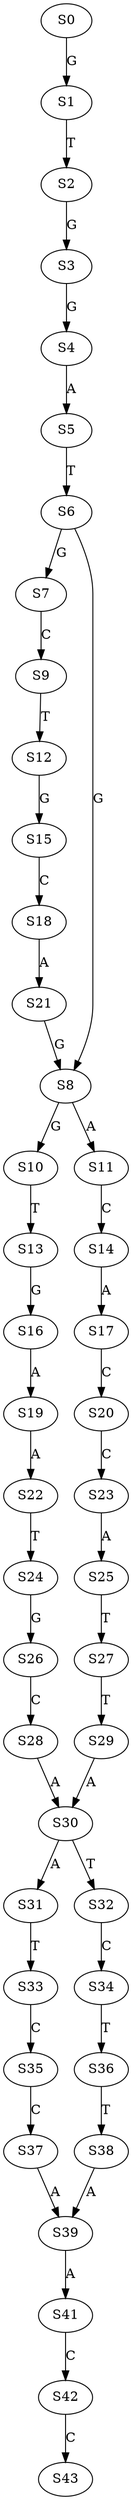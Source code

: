 strict digraph  {
	S0 -> S1 [ label = G ];
	S1 -> S2 [ label = T ];
	S2 -> S3 [ label = G ];
	S3 -> S4 [ label = G ];
	S4 -> S5 [ label = A ];
	S5 -> S6 [ label = T ];
	S6 -> S7 [ label = G ];
	S6 -> S8 [ label = G ];
	S7 -> S9 [ label = C ];
	S8 -> S10 [ label = G ];
	S8 -> S11 [ label = A ];
	S9 -> S12 [ label = T ];
	S10 -> S13 [ label = T ];
	S11 -> S14 [ label = C ];
	S12 -> S15 [ label = G ];
	S13 -> S16 [ label = G ];
	S14 -> S17 [ label = A ];
	S15 -> S18 [ label = C ];
	S16 -> S19 [ label = A ];
	S17 -> S20 [ label = C ];
	S18 -> S21 [ label = A ];
	S19 -> S22 [ label = A ];
	S20 -> S23 [ label = C ];
	S21 -> S8 [ label = G ];
	S22 -> S24 [ label = T ];
	S23 -> S25 [ label = A ];
	S24 -> S26 [ label = G ];
	S25 -> S27 [ label = T ];
	S26 -> S28 [ label = C ];
	S27 -> S29 [ label = T ];
	S28 -> S30 [ label = A ];
	S29 -> S30 [ label = A ];
	S30 -> S31 [ label = A ];
	S30 -> S32 [ label = T ];
	S31 -> S33 [ label = T ];
	S32 -> S34 [ label = C ];
	S33 -> S35 [ label = C ];
	S34 -> S36 [ label = T ];
	S35 -> S37 [ label = C ];
	S36 -> S38 [ label = T ];
	S37 -> S39 [ label = A ];
	S38 -> S39 [ label = A ];
	S39 -> S41 [ label = A ];
	S41 -> S42 [ label = C ];
	S42 -> S43 [ label = C ];
}
